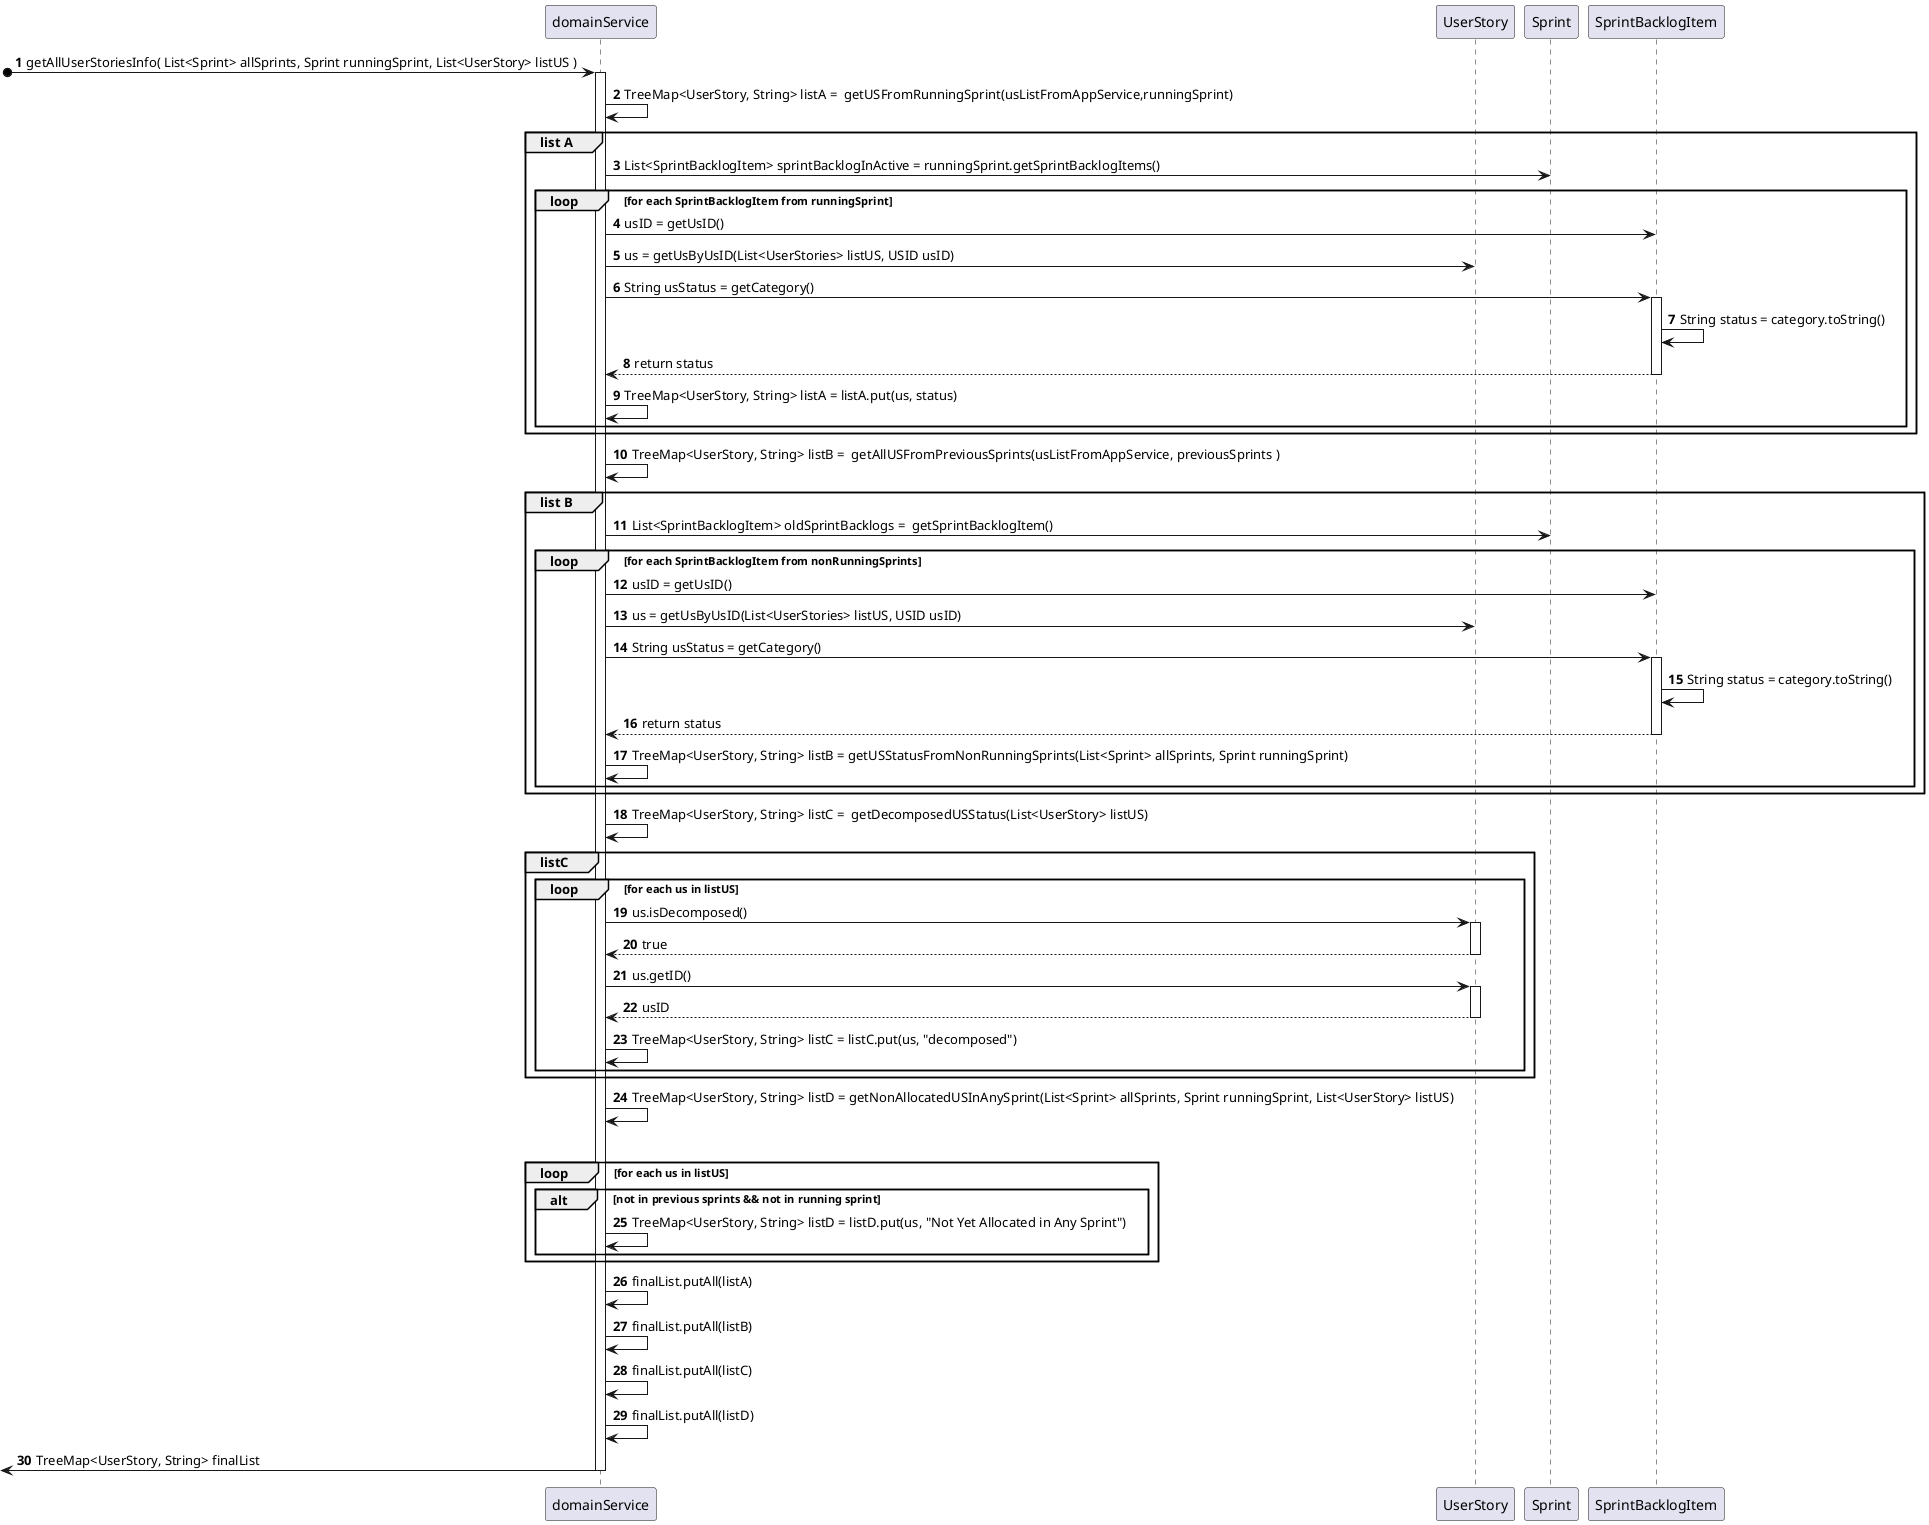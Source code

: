 @startuml
'https://plantuml.com/sequence-diagram

autonumber

participant domainService as domainService

participant UserStory as us



[o-> domainService : getAllUserStoriesInfo( List<Sprint> allSprints, Sprint runningSprint, List<UserStory> listUS )
activate domainService

domainService -> domainService : TreeMap<UserStory, String> listA =  getUSFromRunningSprint(usListFromAppService,runningSprint)

group list A
domainService -> Sprint : List<SprintBacklogItem> sprintBacklogInActive = runningSprint.getSprintBacklogItems()

loop for each SprintBacklogItem from runningSprint

domainService -> SprintBacklogItem : usID = getUsID()
domainService -> us : us = getUsByUsID(List<UserStories> listUS, USID usID)
domainService -> SprintBacklogItem :  String usStatus = getCategory()
activate SprintBacklogItem
SprintBacklogItem -> SprintBacklogItem : String status = category.toString()
domainService <-- SprintBacklogItem : return status
deactivate SprintBacklogItem
domainService -> domainService : TreeMap<UserStory, String> listA = listA.put(us, status)

end

end

domainService -> domainService : TreeMap<UserStory, String> listB =  getAllUSFromPreviousSprints(usListFromAppService, previousSprints )

group list B

domainService -> Sprint : List<SprintBacklogItem> oldSprintBacklogs =  getSprintBacklogItem()

loop for each SprintBacklogItem from nonRunningSprints

domainService -> SprintBacklogItem : usID = getUsID()
domainService -> us : us = getUsByUsID(List<UserStories> listUS, USID usID)
domainService -> SprintBacklogItem :  String usStatus = getCategory()
activate SprintBacklogItem
SprintBacklogItem -> SprintBacklogItem : String status = category.toString()
domainService <-- SprintBacklogItem : return status
deactivate SprintBacklogItem

domainService -> domainService : TreeMap<UserStory, String> listB = getUSStatusFromNonRunningSprints(List<Sprint> allSprints, Sprint runningSprint)

end

end

domainService -> domainService : TreeMap<UserStory, String> listC =  getDecomposedUSStatus(List<UserStory> listUS)

group listC
loop for each us in listUS
domainService -> us : us.isDecomposed()
activate us
domainService <-- us : true
deactivate us
domainService -> us : us.getID()
activate us
domainService <-- us : usID
deactivate us
domainService -> domainService :  TreeMap<UserStory, String> listC = listC.put(us, "decomposed")

end
end
domainService -> domainService : TreeMap<UserStory, String> listD = getNonAllocatedUSInAnySprint(List<Sprint> allSprints, Sprint runningSprint, List<UserStory> listUS)

group list D
loop for each us in listUS

alt not in previous sprints && not in running sprint
domainService -> domainService :  TreeMap<UserStory, String> listD = listD.put(us, "Not Yet Allocated in Any Sprint")

end
end

domainService -> domainService : finalList.putAll(listA)
domainService -> domainService : finalList.putAll(listB)
domainService -> domainService : finalList.putAll(listC)
domainService -> domainService : finalList.putAll(listD)



[<- domainService : TreeMap<UserStory, String> finalList
deactivate domainService









@enduml